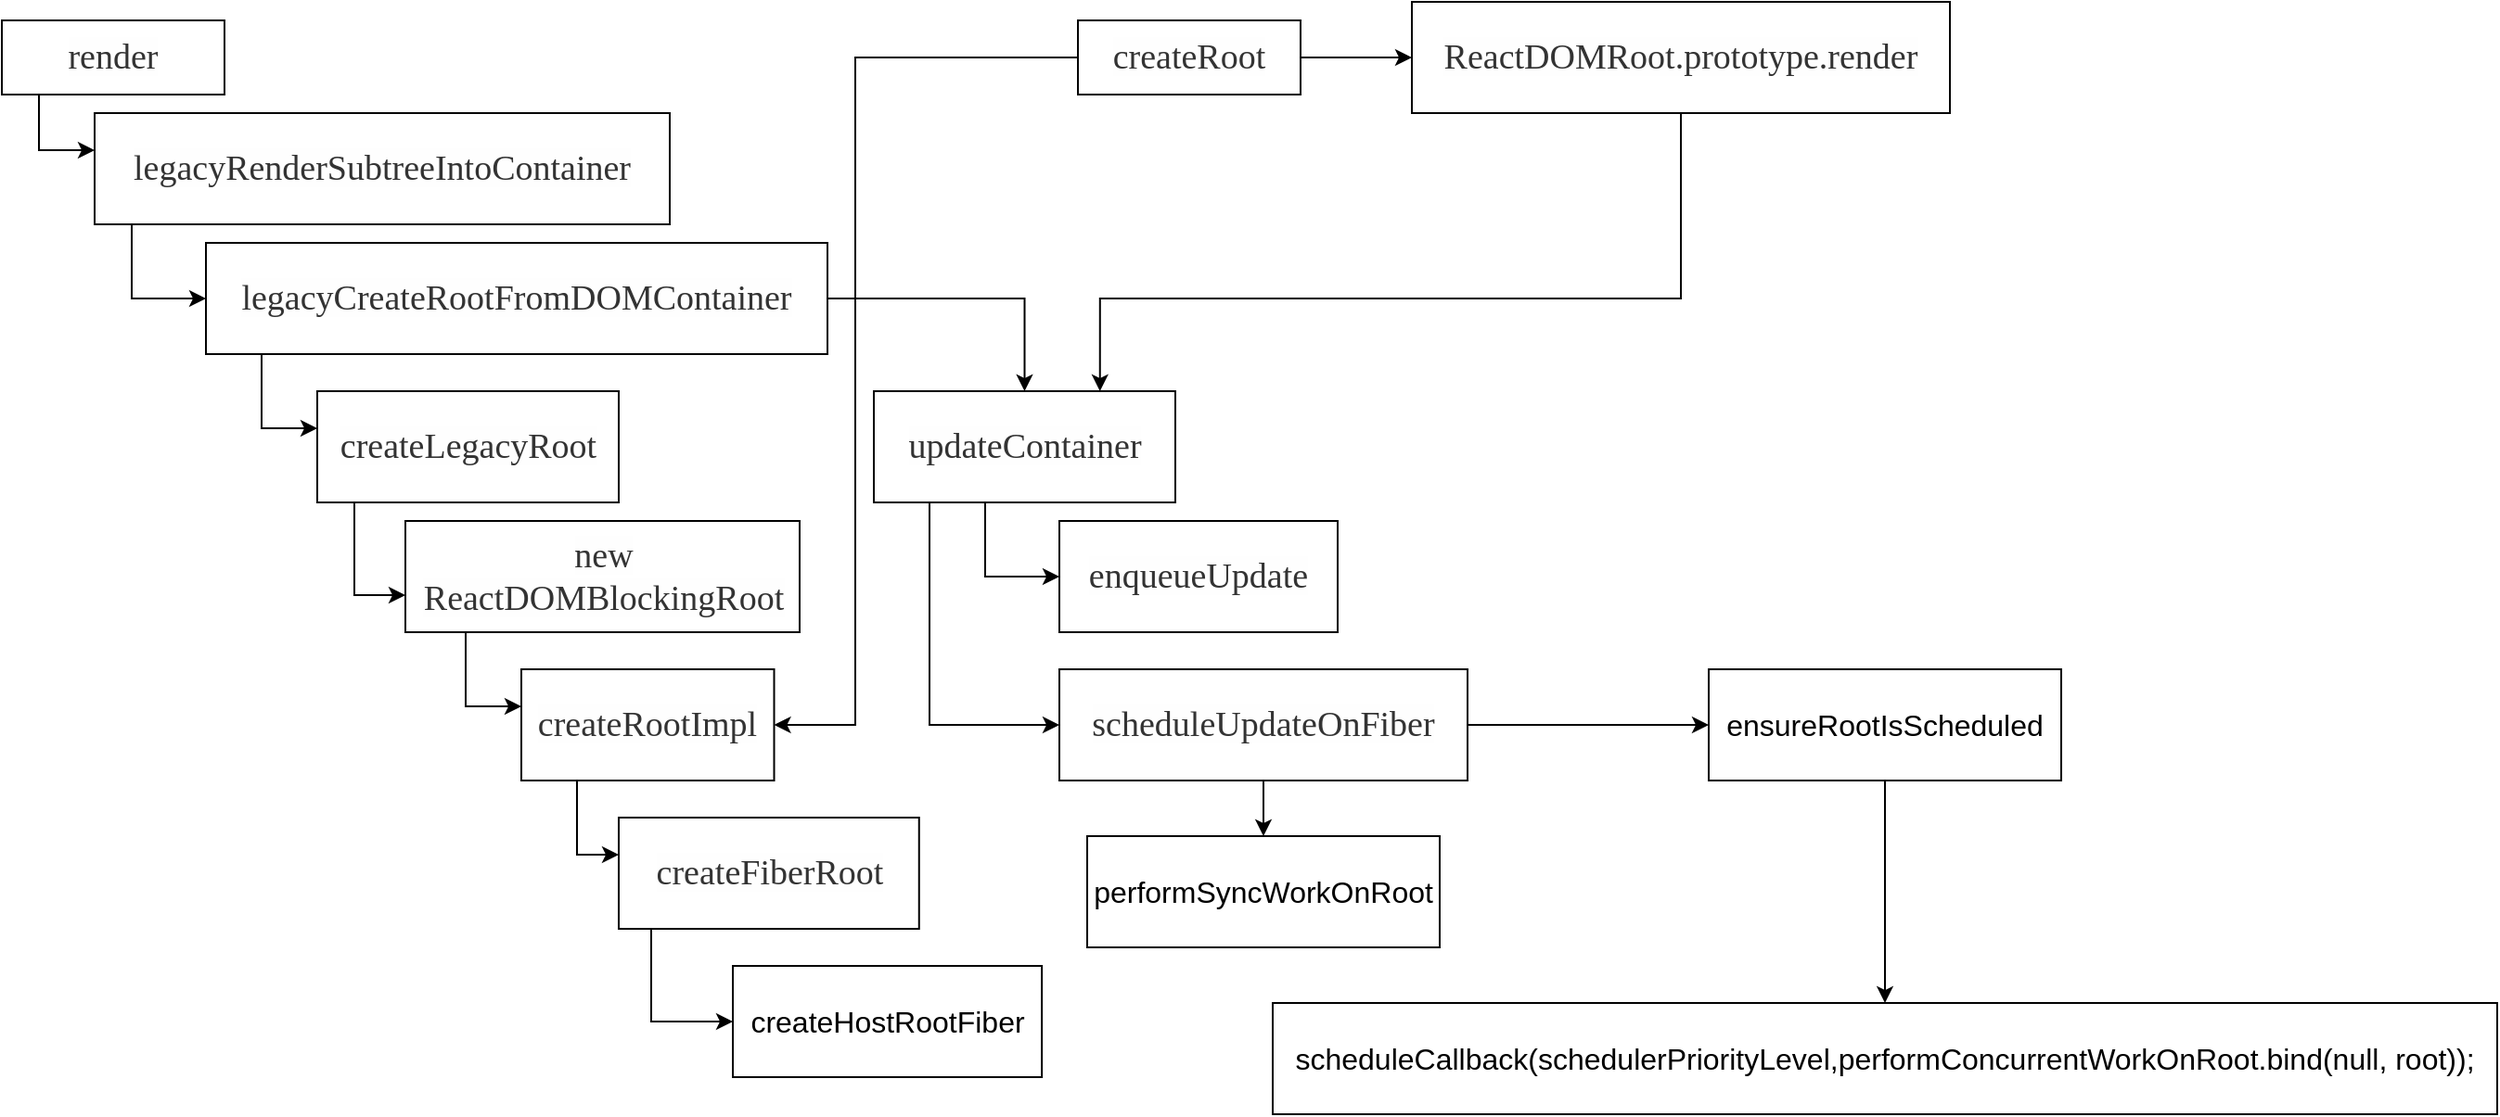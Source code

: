 <mxfile version="14.0.1" type="github" pages="3">
  <diagram id="T-0TTRabOmarUsiCqBks" name="Page-1">
    <mxGraphModel dx="1426" dy="803" grid="1" gridSize="10" guides="1" tooltips="1" connect="1" arrows="1" fold="1" page="1" pageScale="1" pageWidth="827" pageHeight="1169" math="0" shadow="0">
      <root>
        <mxCell id="0" />
        <mxCell id="1" parent="0" />
        <mxCell id="knxrKgOrFJBOttm7FoQy-13" value="" style="edgeStyle=orthogonalEdgeStyle;rounded=0;orthogonalLoop=1;jettySize=auto;html=1;" parent="1" source="knxrKgOrFJBOttm7FoQy-11" target="knxrKgOrFJBOttm7FoQy-12" edge="1">
          <mxGeometry relative="1" as="geometry">
            <Array as="points">
              <mxPoint x="40" y="90" />
            </Array>
          </mxGeometry>
        </mxCell>
        <mxCell id="knxrKgOrFJBOttm7FoQy-11" value="&lt;span style=&quot;color: rgb(51 , 51 , 51) ; font-family: &amp;#34;vollkorn&amp;#34; , &amp;#34;palatino&amp;#34; , &amp;#34;times&amp;#34; ; font-size: 19px ; text-align: justify ; background-color: rgb(254 , 254 , 254)&quot;&gt;render&lt;/span&gt;" style="rounded=0;whiteSpace=wrap;html=1;" parent="1" vertex="1">
          <mxGeometry x="20" y="20" width="120" height="40" as="geometry" />
        </mxCell>
        <mxCell id="knxrKgOrFJBOttm7FoQy-15" value="" style="edgeStyle=orthogonalEdgeStyle;rounded=0;orthogonalLoop=1;jettySize=auto;html=1;" parent="1" source="knxrKgOrFJBOttm7FoQy-12" target="knxrKgOrFJBOttm7FoQy-14" edge="1">
          <mxGeometry relative="1" as="geometry">
            <Array as="points">
              <mxPoint x="90" y="170" />
              <mxPoint x="333" y="170" />
            </Array>
          </mxGeometry>
        </mxCell>
        <mxCell id="knxrKgOrFJBOttm7FoQy-12" value="&lt;span style=&quot;color: rgb(51 , 51 , 51) ; font-family: &amp;#34;vollkorn&amp;#34; , &amp;#34;palatino&amp;#34; , &amp;#34;times&amp;#34; ; font-size: 19px ; text-align: justify ; background-color: rgb(254 , 254 , 254)&quot;&gt;legacyRenderSubtreeIntoContainer&lt;/span&gt;" style="whiteSpace=wrap;html=1;rounded=0;" parent="1" vertex="1">
          <mxGeometry x="70" y="70" width="310" height="60" as="geometry" />
        </mxCell>
        <mxCell id="knxrKgOrFJBOttm7FoQy-17" value="" style="edgeStyle=orthogonalEdgeStyle;rounded=0;orthogonalLoop=1;jettySize=auto;html=1;" parent="1" source="knxrKgOrFJBOttm7FoQy-14" target="knxrKgOrFJBOttm7FoQy-16" edge="1">
          <mxGeometry relative="1" as="geometry">
            <Array as="points">
              <mxPoint x="160" y="240" />
              <mxPoint x="319" y="240" />
            </Array>
          </mxGeometry>
        </mxCell>
        <mxCell id="knxrKgOrFJBOttm7FoQy-26" value="" style="edgeStyle=orthogonalEdgeStyle;rounded=0;orthogonalLoop=1;jettySize=auto;html=1;" parent="1" source="knxrKgOrFJBOttm7FoQy-14" target="knxrKgOrFJBOttm7FoQy-25" edge="1">
          <mxGeometry relative="1" as="geometry" />
        </mxCell>
        <mxCell id="knxrKgOrFJBOttm7FoQy-14" value="&lt;span style=&quot;color: rgb(51 , 51 , 51) ; font-family: &amp;#34;vollkorn&amp;#34; , &amp;#34;palatino&amp;#34; , &amp;#34;times&amp;#34; ; font-size: 19px ; text-align: justify ; background-color: rgb(254 , 254 , 254)&quot;&gt;legacyCreateRootFromDOMContainer&lt;/span&gt;" style="whiteSpace=wrap;html=1;rounded=0;" parent="1" vertex="1">
          <mxGeometry x="130" y="140" width="335" height="60" as="geometry" />
        </mxCell>
        <mxCell id="knxrKgOrFJBOttm7FoQy-19" value="" style="edgeStyle=orthogonalEdgeStyle;rounded=0;orthogonalLoop=1;jettySize=auto;html=1;" parent="1" source="knxrKgOrFJBOttm7FoQy-16" target="knxrKgOrFJBOttm7FoQy-18" edge="1">
          <mxGeometry relative="1" as="geometry">
            <Array as="points">
              <mxPoint x="210" y="330" />
            </Array>
          </mxGeometry>
        </mxCell>
        <mxCell id="knxrKgOrFJBOttm7FoQy-16" value="&lt;span style=&quot;color: rgb(51 , 51 , 51) ; font-family: &amp;#34;vollkorn&amp;#34; , &amp;#34;palatino&amp;#34; , &amp;#34;times&amp;#34; ; font-size: 19px ; text-align: justify ; background-color: rgb(254 , 254 , 254)&quot;&gt;createLegacyRoot&lt;/span&gt;" style="whiteSpace=wrap;html=1;rounded=0;" parent="1" vertex="1">
          <mxGeometry x="190" y="220" width="162.5" height="60" as="geometry" />
        </mxCell>
        <mxCell id="knxrKgOrFJBOttm7FoQy-21" value="" style="edgeStyle=orthogonalEdgeStyle;rounded=0;orthogonalLoop=1;jettySize=auto;html=1;" parent="1" source="knxrKgOrFJBOttm7FoQy-18" target="knxrKgOrFJBOttm7FoQy-20" edge="1">
          <mxGeometry relative="1" as="geometry">
            <Array as="points">
              <mxPoint x="270" y="390" />
              <mxPoint x="352" y="390" />
            </Array>
          </mxGeometry>
        </mxCell>
        <mxCell id="knxrKgOrFJBOttm7FoQy-18" value="&lt;span style=&quot;color: rgb(51 , 51 , 51) ; font-family: &amp;#34;vollkorn&amp;#34; , &amp;#34;palatino&amp;#34; , &amp;#34;times&amp;#34; ; font-size: 19px ; text-align: justify ; background-color: rgb(254 , 254 , 254)&quot;&gt;new ReactDOMBlockingRoot&lt;/span&gt;" style="whiteSpace=wrap;html=1;rounded=0;" parent="1" vertex="1">
          <mxGeometry x="237.5" y="290" width="212.5" height="60" as="geometry" />
        </mxCell>
        <mxCell id="knxrKgOrFJBOttm7FoQy-23" value="" style="edgeStyle=orthogonalEdgeStyle;rounded=0;orthogonalLoop=1;jettySize=auto;html=1;" parent="1" source="knxrKgOrFJBOttm7FoQy-20" target="knxrKgOrFJBOttm7FoQy-22" edge="1">
          <mxGeometry relative="1" as="geometry">
            <Array as="points">
              <mxPoint x="330" y="470" />
              <mxPoint x="389" y="470" />
            </Array>
          </mxGeometry>
        </mxCell>
        <mxCell id="knxrKgOrFJBOttm7FoQy-20" value="&lt;span style=&quot;color: rgb(51, 51, 51); font-family: vollkorn, palatino, times; font-size: 19px; font-style: normal; font-weight: normal; letter-spacing: normal; text-align: justify; text-indent: 0px; text-transform: none; word-spacing: 0px; background-color: rgb(254, 254, 254); text-decoration: none; display: inline; float: none;&quot;&gt;createRootImpl&lt;/span&gt;" style="whiteSpace=wrap;html=1;rounded=0;" parent="1" vertex="1">
          <mxGeometry x="300" y="370" width="136.25" height="60" as="geometry" />
        </mxCell>
        <mxCell id="pNXK3rBJTafSsgdG6akQ-2" value="" style="edgeStyle=orthogonalEdgeStyle;rounded=0;orthogonalLoop=1;jettySize=auto;html=1;" edge="1" parent="1" source="knxrKgOrFJBOttm7FoQy-22" target="pNXK3rBJTafSsgdG6akQ-1">
          <mxGeometry relative="1" as="geometry">
            <Array as="points">
              <mxPoint x="370" y="560" />
            </Array>
          </mxGeometry>
        </mxCell>
        <mxCell id="knxrKgOrFJBOttm7FoQy-22" value="&lt;span style=&quot;color: rgb(51 , 51 , 51) ; font-family: &amp;#34;vollkorn&amp;#34; , &amp;#34;palatino&amp;#34; , &amp;#34;times&amp;#34; ; font-size: 19px ; text-align: justify ; background-color: rgb(254 , 254 , 254)&quot;&gt;createFiberRoot&lt;/span&gt;" style="whiteSpace=wrap;html=1;rounded=0;" parent="1" vertex="1">
          <mxGeometry x="352.5" y="450" width="161.88" height="60" as="geometry" />
        </mxCell>
        <mxCell id="knxrKgOrFJBOttm7FoQy-28" value="" style="edgeStyle=orthogonalEdgeStyle;rounded=0;orthogonalLoop=1;jettySize=auto;html=1;" parent="1" source="knxrKgOrFJBOttm7FoQy-25" target="knxrKgOrFJBOttm7FoQy-27" edge="1">
          <mxGeometry relative="1" as="geometry">
            <Array as="points">
              <mxPoint x="550" y="320" />
            </Array>
          </mxGeometry>
        </mxCell>
        <mxCell id="knxrKgOrFJBOttm7FoQy-33" value="" style="edgeStyle=orthogonalEdgeStyle;rounded=0;orthogonalLoop=1;jettySize=auto;html=1;" parent="1" source="knxrKgOrFJBOttm7FoQy-25" target="knxrKgOrFJBOttm7FoQy-32" edge="1">
          <mxGeometry relative="1" as="geometry">
            <Array as="points">
              <mxPoint x="520" y="400" />
            </Array>
          </mxGeometry>
        </mxCell>
        <mxCell id="knxrKgOrFJBOttm7FoQy-25" value="&lt;span style=&quot;color: rgb(51, 51, 51); font-family: vollkorn, palatino, times; font-size: 19px; font-style: normal; font-weight: normal; letter-spacing: normal; text-align: justify; text-indent: 0px; text-transform: none; word-spacing: 0px; background-color: rgb(254, 254, 254); text-decoration: none; display: inline; float: none;&quot;&gt;updateContainer&lt;/span&gt;" style="whiteSpace=wrap;html=1;rounded=0;" parent="1" vertex="1">
          <mxGeometry x="490" y="220" width="162.5" height="60" as="geometry" />
        </mxCell>
        <mxCell id="knxrKgOrFJBOttm7FoQy-27" value="&lt;span style=&quot;color: rgb(51 , 51 , 51) ; font-family: &amp;#34;vollkorn&amp;#34; , &amp;#34;palatino&amp;#34; , &amp;#34;times&amp;#34; ; font-size: 19px ; text-align: justify ; background-color: rgb(254 , 254 , 254)&quot;&gt;enqueueUpdate&lt;/span&gt;" style="whiteSpace=wrap;html=1;rounded=0;" parent="1" vertex="1">
          <mxGeometry x="590" y="290" width="150" height="60" as="geometry" />
        </mxCell>
        <mxCell id="knxrKgOrFJBOttm7FoQy-36" value="" style="edgeStyle=orthogonalEdgeStyle;rounded=0;orthogonalLoop=1;jettySize=auto;html=1;" parent="1" source="knxrKgOrFJBOttm7FoQy-30" target="knxrKgOrFJBOttm7FoQy-35" edge="1">
          <mxGeometry relative="1" as="geometry" />
        </mxCell>
        <mxCell id="knxrKgOrFJBOttm7FoQy-38" style="edgeStyle=orthogonalEdgeStyle;rounded=0;orthogonalLoop=1;jettySize=auto;html=1;" parent="1" source="knxrKgOrFJBOttm7FoQy-30" target="knxrKgOrFJBOttm7FoQy-20" edge="1">
          <mxGeometry relative="1" as="geometry">
            <mxPoint x="410" y="250" as="targetPoint" />
            <Array as="points">
              <mxPoint x="480" y="40" />
              <mxPoint x="480" y="400" />
            </Array>
          </mxGeometry>
        </mxCell>
        <mxCell id="knxrKgOrFJBOttm7FoQy-30" value="&lt;span style=&quot;color: rgb(51 , 51 , 51) ; font-family: &amp;#34;vollkorn&amp;#34; , &amp;#34;palatino&amp;#34; , &amp;#34;times&amp;#34; ; font-size: 19px ; text-align: justify ; background-color: rgb(254 , 254 , 254)&quot;&gt;createRoot&lt;/span&gt;" style="rounded=0;whiteSpace=wrap;html=1;" parent="1" vertex="1">
          <mxGeometry x="600" y="20" width="120" height="40" as="geometry" />
        </mxCell>
        <mxCell id="zcelUr1XZiUG5QZzuq9t-2" value="" style="edgeStyle=orthogonalEdgeStyle;rounded=0;orthogonalLoop=1;jettySize=auto;html=1;" edge="1" parent="1" source="knxrKgOrFJBOttm7FoQy-32" target="zcelUr1XZiUG5QZzuq9t-1">
          <mxGeometry relative="1" as="geometry" />
        </mxCell>
        <mxCell id="zcelUr1XZiUG5QZzuq9t-4" value="" style="edgeStyle=orthogonalEdgeStyle;rounded=0;orthogonalLoop=1;jettySize=auto;html=1;" edge="1" parent="1" source="knxrKgOrFJBOttm7FoQy-32" target="zcelUr1XZiUG5QZzuq9t-3">
          <mxGeometry relative="1" as="geometry" />
        </mxCell>
        <mxCell id="knxrKgOrFJBOttm7FoQy-32" value="&lt;span style=&quot;color: rgb(51 , 51 , 51) ; font-family: &amp;#34;vollkorn&amp;#34; , &amp;#34;palatino&amp;#34; , &amp;#34;times&amp;#34; ; font-size: 19px ; text-align: justify ; background-color: rgb(254 , 254 , 254)&quot;&gt;scheduleUpdateOnFiber&lt;/span&gt;" style="whiteSpace=wrap;html=1;rounded=0;" parent="1" vertex="1">
          <mxGeometry x="590" y="370" width="220" height="60" as="geometry" />
        </mxCell>
        <mxCell id="knxrKgOrFJBOttm7FoQy-37" style="edgeStyle=orthogonalEdgeStyle;rounded=0;orthogonalLoop=1;jettySize=auto;html=1;exitX=0.5;exitY=1;exitDx=0;exitDy=0;entryX=0.75;entryY=0;entryDx=0;entryDy=0;" parent="1" source="knxrKgOrFJBOttm7FoQy-35" target="knxrKgOrFJBOttm7FoQy-25" edge="1">
          <mxGeometry relative="1" as="geometry">
            <Array as="points">
              <mxPoint x="925" y="170" />
              <mxPoint x="612" y="170" />
            </Array>
          </mxGeometry>
        </mxCell>
        <mxCell id="knxrKgOrFJBOttm7FoQy-35" value="&lt;span style=&quot;color: rgb(51 , 51 , 51) ; font-family: &amp;#34;vollkorn&amp;#34; , &amp;#34;palatino&amp;#34; , &amp;#34;times&amp;#34; ; font-size: 19px ; text-align: justify ; background-color: rgb(254 , 254 , 254)&quot;&gt;ReactDOMRoot.prototype.render&lt;/span&gt;" style="whiteSpace=wrap;html=1;rounded=0;" parent="1" vertex="1">
          <mxGeometry x="780" y="10" width="290" height="60" as="geometry" />
        </mxCell>
        <mxCell id="zcelUr1XZiUG5QZzuq9t-1" value="&lt;font style=&quot;font-size: 16px&quot;&gt;performSyncWorkOnRoot&lt;/font&gt;" style="whiteSpace=wrap;html=1;rounded=0;" vertex="1" parent="1">
          <mxGeometry x="605" y="460" width="190" height="60" as="geometry" />
        </mxCell>
        <mxCell id="zcelUr1XZiUG5QZzuq9t-6" value="" style="edgeStyle=orthogonalEdgeStyle;rounded=0;orthogonalLoop=1;jettySize=auto;html=1;" edge="1" parent="1" source="zcelUr1XZiUG5QZzuq9t-3" target="zcelUr1XZiUG5QZzuq9t-5">
          <mxGeometry relative="1" as="geometry" />
        </mxCell>
        <mxCell id="zcelUr1XZiUG5QZzuq9t-3" value="&lt;font style=&quot;font-size: 16px&quot;&gt;ensureRootIsScheduled&lt;/font&gt;" style="whiteSpace=wrap;html=1;rounded=0;" vertex="1" parent="1">
          <mxGeometry x="940" y="370" width="190" height="60" as="geometry" />
        </mxCell>
        <mxCell id="zcelUr1XZiUG5QZzuq9t-5" value="&lt;font style=&quot;font-size: 16px&quot;&gt;scheduleCallback(schedulerPriorityLevel,performConcurrentWorkOnRoot.bind(null, root));&lt;/font&gt;" style="whiteSpace=wrap;html=1;rounded=0;" vertex="1" parent="1">
          <mxGeometry x="705" y="550" width="660" height="60" as="geometry" />
        </mxCell>
        <mxCell id="pNXK3rBJTafSsgdG6akQ-1" value="&lt;font style=&quot;font-size: 16px&quot;&gt;createHostRootFiber&lt;/font&gt;" style="whiteSpace=wrap;html=1;rounded=0;" vertex="1" parent="1">
          <mxGeometry x="414" y="530" width="166.56" height="60" as="geometry" />
        </mxCell>
      </root>
    </mxGraphModel>
  </diagram>
  <diagram id="I2QeTn85nPj7NLiVw9hx" name="Page-2">
    <mxGraphModel dx="2253" dy="1972" grid="1" gridSize="10" guides="1" tooltips="1" connect="1" arrows="1" fold="1" page="1" pageScale="1" pageWidth="827" pageHeight="1169" math="0" shadow="0">
      <root>
        <mxCell id="XqVWHYIMarAri33oOuAz-0" />
        <mxCell id="XqVWHYIMarAri33oOuAz-1" parent="XqVWHYIMarAri33oOuAz-0" />
        <mxCell id="WqtkJ0UClnYk493TSoWW-2" value="" style="edgeStyle=orthogonalEdgeStyle;rounded=0;orthogonalLoop=1;jettySize=auto;html=1;" parent="XqVWHYIMarAri33oOuAz-1" source="WqtkJ0UClnYk493TSoWW-0" target="WqtkJ0UClnYk493TSoWW-1" edge="1">
          <mxGeometry relative="1" as="geometry" />
        </mxCell>
        <mxCell id="WqtkJ0UClnYk493TSoWW-0" value="&lt;pre class=&quot;language-sh&quot; style=&quot;background: transparent ; font-family: &amp;#34;consolas&amp;#34; , &amp;#34;monaco&amp;#34; , &amp;#34;andale mono&amp;#34; , &amp;#34;ubuntu mono&amp;#34; , monospace ; font-size: 16px ; text-align: left ; word-spacing: 0px ; word-break: normal ; overflow-wrap: normal ; line-height: 1.4 ; padding: 1.25rem 1.5rem ; margin: 0.85rem 0px ; overflow: auto ; border-radius: 6px ; position: relative ; z-index: 1 ; font-style: normal ; font-weight: 400 ; letter-spacing: normal ; text-indent: 0px ; text-transform: none&quot;&gt;&lt;pre class=&quot;language-sh&quot; style=&quot;background: transparent ; font-family: &amp;#34;consolas&amp;#34; , &amp;#34;monaco&amp;#34; , &amp;#34;andale mono&amp;#34; , &amp;#34;ubuntu mono&amp;#34; , monospace ; word-break: normal ; overflow-wrap: normal ; line-height: 1.4 ; padding: 1.25rem 1.5rem ; margin-top: 0.85rem ; margin-bottom: 0.85rem ; overflow: auto ; border-radius: 6px ; position: relative ; z-index: 1&quot;&gt;&lt;code style=&quot;padding: 0px ; margin: 0px ; background-color: transparent ; border-radius: 0px&quot;&gt;legacyRenderSubtreeIntoContainer（&lt;font color=&quot;#330000&quot; style=&quot;font-size: 16px&quot;&gt;创建&lt;/font&gt;&lt;/code&gt;fiberRootNode、rootFiber、updateQueue）&lt;/pre&gt;&lt;/pre&gt;" style="rounded=0;whiteSpace=wrap;html=1;fillColor=#FFFFFF;" parent="XqVWHYIMarAri33oOuAz-1" vertex="1">
          <mxGeometry x="-135" y="10" width="750" height="60" as="geometry" />
        </mxCell>
        <mxCell id="WqtkJ0UClnYk493TSoWW-4" value="" style="edgeStyle=orthogonalEdgeStyle;rounded=0;orthogonalLoop=1;jettySize=auto;html=1;" parent="XqVWHYIMarAri33oOuAz-1" source="WqtkJ0UClnYk493TSoWW-1" target="WqtkJ0UClnYk493TSoWW-3" edge="1">
          <mxGeometry relative="1" as="geometry" />
        </mxCell>
        <mxCell id="WqtkJ0UClnYk493TSoWW-1" value="&lt;span style=&quot;color: rgb(51 , 51 , 51) ; font-family: &amp;#34;vollkorn&amp;#34; , &amp;#34;palatino&amp;#34; , &amp;#34;times&amp;#34; ; font-size: 19px ; text-align: justify ; background-color: rgb(254 , 254 , 254)&quot;&gt;updateContainer&lt;code style=&quot;background-color: transparent ; text-align: left ; color: rgb(0 , 0 , 0) ; padding: 0px ; margin: 0px ; font-size: 0.85em ; border-radius: 0px&quot;&gt;&lt;font color=&quot;#330000&quot;&gt;(&lt;/font&gt;&lt;/code&gt;&lt;span style=&quot;background-color: transparent ; font-family: &amp;#34;consolas&amp;#34; , &amp;#34;monaco&amp;#34; , &amp;#34;andale mono&amp;#34; , &amp;#34;ubuntu mono&amp;#34; , monospace ; font-size: 16px ; text-align: left ; color: rgb(0 , 0 , 0)&quot;&gt;创建Update对象)&lt;/span&gt;&lt;br&gt;&lt;/span&gt;" style="whiteSpace=wrap;html=1;rounded=0;fillColor=#FFFFFF;" parent="XqVWHYIMarAri33oOuAz-1" vertex="1">
          <mxGeometry y="120" width="480" height="60" as="geometry" />
        </mxCell>
        <mxCell id="WqtkJ0UClnYk493TSoWW-7" value="" style="edgeStyle=orthogonalEdgeStyle;rounded=0;orthogonalLoop=1;jettySize=auto;html=1;" parent="XqVWHYIMarAri33oOuAz-1" source="WqtkJ0UClnYk493TSoWW-3" target="WqtkJ0UClnYk493TSoWW-6" edge="1">
          <mxGeometry relative="1" as="geometry" />
        </mxCell>
        <mxCell id="WqtkJ0UClnYk493TSoWW-3" value="&lt;div style=&quot;text-align: left ; font-size: 16px&quot;&gt;&lt;font color=&quot;#330000&quot; style=&quot;font-size: 16px&quot;&gt;&lt;span style=&quot;font-family: &amp;#34;vollkorn&amp;#34; , &amp;#34;palatino&amp;#34; , &amp;#34;times&amp;#34; ; text-align: justify ; background-color: rgb(254 , 254 , 254)&quot;&gt;sc&lt;/span&gt;&lt;span style=&quot;font-family: &amp;#34;vollkorn&amp;#34; , &amp;#34;palatino&amp;#34; , &amp;#34;times&amp;#34; ; text-align: justify ; background-color: rgb(254 , 254 , 254)&quot;&gt;h&lt;/span&gt;&lt;span style=&quot;font-family: &amp;#34;vollkorn&amp;#34; , &amp;#34;palatino&amp;#34; , &amp;#34;times&amp;#34; ; text-align: justify ; background-color: rgb(254 , 254 , 254)&quot;&gt;e&lt;/span&gt;&lt;span style=&quot;font-family: &amp;#34;vollkorn&amp;#34; , &amp;#34;palatino&amp;#34; , &amp;#34;times&amp;#34; ; text-align: justify ; background-color: rgb(254 , 254 , 254)&quot;&gt;du&lt;/span&gt;&lt;span style=&quot;font-family: &amp;#34;vollkorn&amp;#34; , &amp;#34;palatino&amp;#34; , &amp;#34;times&amp;#34; ; text-align: justify ; background-color: rgb(254 , 254 , 254)&quot;&gt;leUpdateOnFiber&lt;/span&gt;&lt;span style=&quot;text-align: justify ; background-color: rgb(254 , 254 , 254)&quot;&gt;&lt;font face=&quot;monospace&quot; style=&quot;font-size: 16px&quot;&gt;（在Fiber中调度update）&lt;/font&gt;&lt;/span&gt;&lt;/font&gt;&lt;/div&gt;&lt;div style=&quot;text-align: left ; font-size: 16px&quot;&gt;&lt;span style=&quot;background-color: transparent&quot;&gt;&lt;font color=&quot;#330000&quot; style=&quot;font-size: 16px&quot;&gt;ensureRootIsScheduled（调度跟节点）&lt;/font&gt;&lt;/span&gt;&lt;/div&gt;" style="whiteSpace=wrap;html=1;rounded=0;fillColor=#FFFFFF;" parent="XqVWHYIMarAri33oOuAz-1" vertex="1">
          <mxGeometry x="-81.25" y="250" width="642.5" height="60" as="geometry" />
        </mxCell>
        <mxCell id="WqtkJ0UClnYk493TSoWW-9" value="" style="edgeStyle=orthogonalEdgeStyle;rounded=0;orthogonalLoop=1;jettySize=auto;html=1;" parent="XqVWHYIMarAri33oOuAz-1" source="WqtkJ0UClnYk493TSoWW-6" target="WqtkJ0UClnYk493TSoWW-8" edge="1">
          <mxGeometry relative="1" as="geometry" />
        </mxCell>
        <mxCell id="WqtkJ0UClnYk493TSoWW-6" value="&lt;pre class=&quot;language-sh&quot; style=&quot;background: transparent ; font-family: &amp;#34;consolas&amp;#34; , &amp;#34;monaco&amp;#34; , &amp;#34;andale mono&amp;#34; , &amp;#34;ubuntu mono&amp;#34; , monospace ; font-size: 16px ; text-align: left ; word-break: normal ; overflow-wrap: normal ; line-height: 1.4 ; padding: 1.25rem 1.5rem ; margin-top: 0.85rem ; margin-bottom: 0.85rem ; overflow: auto ; border-radius: 6px ; position: relative ; z-index: 1&quot;&gt;&lt;font color=&quot;#330000&quot;&gt;&lt;code style=&quot;padding: 0px ; margin: 0px ; background-color: transparent ; border-radius: 0px&quot;&gt;&lt;font style=&quot;font-size: 16px&quot;&gt;&lt;span class=&quot;token variable&quot;&gt;performSyncWorkOnRoot | &lt;/span&gt;&lt;span class=&quot;token variable&quot;&gt;performConcurrentWorkOnRoot (&lt;/span&gt;&lt;/font&gt;&lt;/code&gt;render阶段)&lt;/font&gt;&lt;/pre&gt;" style="whiteSpace=wrap;html=1;rounded=0;fillColor=#FFFFFF;" parent="XqVWHYIMarAri33oOuAz-1" vertex="1">
          <mxGeometry x="-115" y="390" width="710" height="60" as="geometry" />
        </mxCell>
        <mxCell id="WqtkJ0UClnYk493TSoWW-8" value="&lt;pre class=&quot;language-sh&quot; style=&quot;background: transparent ; font-family: &amp;#34;consolas&amp;#34; , &amp;#34;monaco&amp;#34; , &amp;#34;andale mono&amp;#34; , &amp;#34;ubuntu mono&amp;#34; , monospace ; font-size: 16px ; text-align: left ; word-break: normal ; overflow-wrap: normal ; line-height: 1.4 ; padding: 1.25rem 1.5rem ; margin-top: 0.85rem ; margin-bottom: 0.85rem ; overflow: auto ; border-radius: 6px ; position: relative ; z-index: 1&quot;&gt;&lt;font color=&quot;#330000&quot;&gt;&lt;code style=&quot;padding: 0px ; margin: 0px ; background-color: transparent ; border-radius: 0px&quot;&gt;&lt;span class=&quot;token variable&quot;&gt;&lt;font style=&quot;font-size: 16px&quot;&gt;commitRoot（&lt;/font&gt;&lt;/span&gt;&lt;/code&gt;commit阶段）&lt;/font&gt;&lt;/pre&gt;" style="whiteSpace=wrap;html=1;rounded=0;fillColor=#FFFFFF;" parent="XqVWHYIMarAri33oOuAz-1" vertex="1">
          <mxGeometry x="110" y="530" width="260" height="60" as="geometry" />
        </mxCell>
      </root>
    </mxGraphModel>
  </diagram>
  <diagram id="AKlRvEp3978I-dRj6WrD" name="Page-3">
    <mxGraphModel dx="1426" dy="803" grid="1" gridSize="10" guides="1" tooltips="1" connect="1" arrows="1" fold="1" page="1" pageScale="1" pageWidth="827" pageHeight="1169" math="0" shadow="0">
      <root>
        <mxCell id="CxsiBZp---OUuzThcZeD-0" />
        <mxCell id="CxsiBZp---OUuzThcZeD-1" parent="CxsiBZp---OUuzThcZeD-0" />
        <mxCell id="CxsiBZp---OUuzThcZeD-2" value="&lt;font style=&quot;font-size: 16px&quot;&gt;FiberRootNode&lt;/font&gt;" style="rounded=0;whiteSpace=wrap;html=1;" vertex="1" parent="CxsiBZp---OUuzThcZeD-1">
          <mxGeometry x="190" y="200" width="120" height="60" as="geometry" />
        </mxCell>
        <mxCell id="CxsiBZp---OUuzThcZeD-3" value="&lt;font style=&quot;font-size: 16px&quot;&gt;rootFiber&lt;/font&gt;" style="rounded=0;whiteSpace=wrap;html=1;" vertex="1" parent="CxsiBZp---OUuzThcZeD-1">
          <mxGeometry x="100" y="370" width="120" height="60" as="geometry" />
        </mxCell>
        <mxCell id="CxsiBZp---OUuzThcZeD-4" value="" style="endArrow=classic;startArrow=classic;html=1;entryX=0.5;entryY=1;entryDx=0;entryDy=0;exitX=0.5;exitY=0;exitDx=0;exitDy=0;" edge="1" parent="CxsiBZp---OUuzThcZeD-1" source="CxsiBZp---OUuzThcZeD-3" target="CxsiBZp---OUuzThcZeD-2">
          <mxGeometry width="50" height="50" relative="1" as="geometry">
            <mxPoint x="160" y="360" as="sourcePoint" />
            <mxPoint x="210" y="310" as="targetPoint" />
          </mxGeometry>
        </mxCell>
        <mxCell id="CxsiBZp---OUuzThcZeD-7" value="&lt;font style=&quot;font-size: 16px&quot; color=&quot;#7aafff&quot;&gt;current&lt;/font&gt;" style="edgeLabel;html=1;align=center;verticalAlign=middle;resizable=0;points=[];" vertex="1" connectable="0" parent="CxsiBZp---OUuzThcZeD-4">
          <mxGeometry x="-0.022" y="-1" relative="1" as="geometry">
            <mxPoint x="-45.1" y="-6.46" as="offset" />
          </mxGeometry>
        </mxCell>
        <mxCell id="CxsiBZp---OUuzThcZeD-8" value="&lt;font style=&quot;font-size: 16px&quot; color=&quot;#7aafff&quot;&gt;stateNode&lt;/font&gt;" style="text;html=1;align=center;verticalAlign=middle;resizable=0;points=[];autosize=1;" vertex="1" parent="CxsiBZp---OUuzThcZeD-1">
          <mxGeometry x="230" y="300" width="90" height="20" as="geometry" />
        </mxCell>
      </root>
    </mxGraphModel>
  </diagram>
</mxfile>
